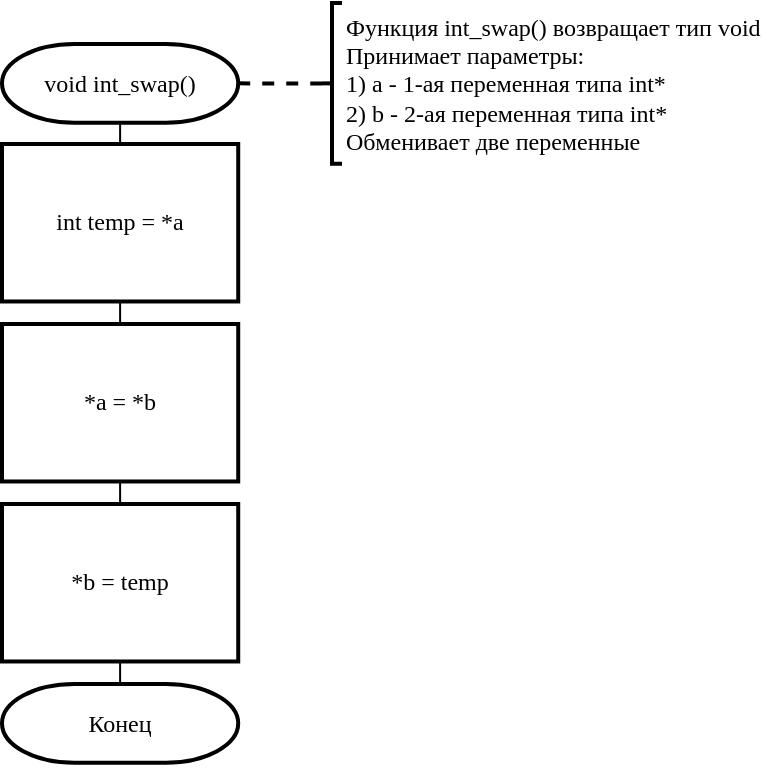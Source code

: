 <mxfile version="13.0.3" type="device"><diagram id="hDMpdZta4VPrwPCv0YCG" name="Page-1"><mxGraphModel dx="868" dy="519" grid="1" gridSize="10" guides="1" tooltips="1" connect="1" arrows="1" fold="1" page="1" pageScale="1" pageWidth="827" pageHeight="1169" math="0" shadow="0"><root><mxCell id="0"/><mxCell id="1" parent="0"/><mxCell id="U5RiwLeLgntb14173WsF-7" style="edgeStyle=orthogonalEdgeStyle;rounded=0;orthogonalLoop=1;jettySize=auto;html=1;exitX=0.5;exitY=1;exitDx=0;exitDy=0;exitPerimeter=0;entryX=0.5;entryY=0;entryDx=0;entryDy=0;fontFamily=Times New Roman;endArrow=none;endFill=0;" parent="1" source="U5RiwLeLgntb14173WsF-1" target="U5RiwLeLgntb14173WsF-2" edge="1"><mxGeometry relative="1" as="geometry"/></mxCell><mxCell id="U5RiwLeLgntb14173WsF-11" style="edgeStyle=orthogonalEdgeStyle;rounded=0;orthogonalLoop=1;jettySize=auto;html=1;exitX=1;exitY=0.5;exitDx=0;exitDy=0;exitPerimeter=0;entryX=0;entryY=0.5;entryDx=0;entryDy=0;entryPerimeter=0;endArrow=none;endFill=0;fontFamily=Times New Roman;strokeWidth=2;dashed=1;" parent="1" source="U5RiwLeLgntb14173WsF-1" target="U5RiwLeLgntb14173WsF-6" edge="1"><mxGeometry relative="1" as="geometry"/></mxCell><mxCell id="U5RiwLeLgntb14173WsF-1" value="void int_swap()" style="strokeWidth=2;html=1;shape=mxgraph.flowchart.terminator;whiteSpace=wrap;fontFamily=Times New Roman;" parent="1" vertex="1"><mxGeometry x="50" y="50" width="118.11" height="39.37" as="geometry"/></mxCell><mxCell id="U5RiwLeLgntb14173WsF-8" style="edgeStyle=orthogonalEdgeStyle;rounded=0;orthogonalLoop=1;jettySize=auto;html=1;exitX=0.5;exitY=1;exitDx=0;exitDy=0;entryX=0.5;entryY=0;entryDx=0;entryDy=0;endArrow=none;endFill=0;fontFamily=Times New Roman;" parent="1" source="U5RiwLeLgntb14173WsF-2" target="U5RiwLeLgntb14173WsF-3" edge="1"><mxGeometry relative="1" as="geometry"/></mxCell><mxCell id="U5RiwLeLgntb14173WsF-2" value="int temp = *a" style="rounded=0;whiteSpace=wrap;html=1;absoluteArcSize=1;arcSize=14;strokeWidth=2;fontFamily=Times New Roman;" parent="1" vertex="1"><mxGeometry x="50" y="100" width="118.11" height="78.74" as="geometry"/></mxCell><mxCell id="U5RiwLeLgntb14173WsF-9" style="edgeStyle=orthogonalEdgeStyle;rounded=0;orthogonalLoop=1;jettySize=auto;html=1;exitX=0.5;exitY=1;exitDx=0;exitDy=0;entryX=0.5;entryY=0;entryDx=0;entryDy=0;endArrow=none;endFill=0;fontFamily=Times New Roman;" parent="1" source="U5RiwLeLgntb14173WsF-3" target="U5RiwLeLgntb14173WsF-4" edge="1"><mxGeometry relative="1" as="geometry"/></mxCell><mxCell id="U5RiwLeLgntb14173WsF-3" value="*a = *b" style="rounded=0;whiteSpace=wrap;html=1;absoluteArcSize=1;arcSize=14;strokeWidth=2;fontFamily=Times New Roman;" parent="1" vertex="1"><mxGeometry x="50" y="190" width="118.11" height="78.74" as="geometry"/></mxCell><mxCell id="U5RiwLeLgntb14173WsF-10" style="edgeStyle=orthogonalEdgeStyle;rounded=0;orthogonalLoop=1;jettySize=auto;html=1;exitX=0.5;exitY=1;exitDx=0;exitDy=0;entryX=0.5;entryY=0;entryDx=0;entryDy=0;entryPerimeter=0;endArrow=none;endFill=0;fontFamily=Times New Roman;" parent="1" source="U5RiwLeLgntb14173WsF-4" target="U5RiwLeLgntb14173WsF-5" edge="1"><mxGeometry relative="1" as="geometry"/></mxCell><mxCell id="U5RiwLeLgntb14173WsF-4" value="*b = temp" style="rounded=0;whiteSpace=wrap;html=1;absoluteArcSize=1;arcSize=14;strokeWidth=2;fontFamily=Times New Roman;" parent="1" vertex="1"><mxGeometry x="50" y="280" width="118.11" height="78.74" as="geometry"/></mxCell><mxCell id="U5RiwLeLgntb14173WsF-5" value="Конец" style="strokeWidth=2;html=1;shape=mxgraph.flowchart.terminator;whiteSpace=wrap;fontFamily=Times New Roman;" parent="1" vertex="1"><mxGeometry x="50" y="370" width="118.11" height="39.37" as="geometry"/></mxCell><mxCell id="U5RiwLeLgntb14173WsF-6" value="Функция int_swap() возвращает тип void&lt;br&gt;Принимает параметры:&lt;br&gt;1) a - 1-ая переменная типа int*&lt;br&gt;2) b - 2-ая переменная типа int*&lt;br&gt;Обменивает две переменные" style="strokeWidth=2;html=1;shape=mxgraph.flowchart.annotation_2;align=left;labelPosition=right;pointerEvents=1;rounded=0;fontFamily=Times New Roman;" parent="1" vertex="1"><mxGeometry x="210" y="29.53" width="10" height="80.32" as="geometry"/></mxCell></root></mxGraphModel></diagram></mxfile>
